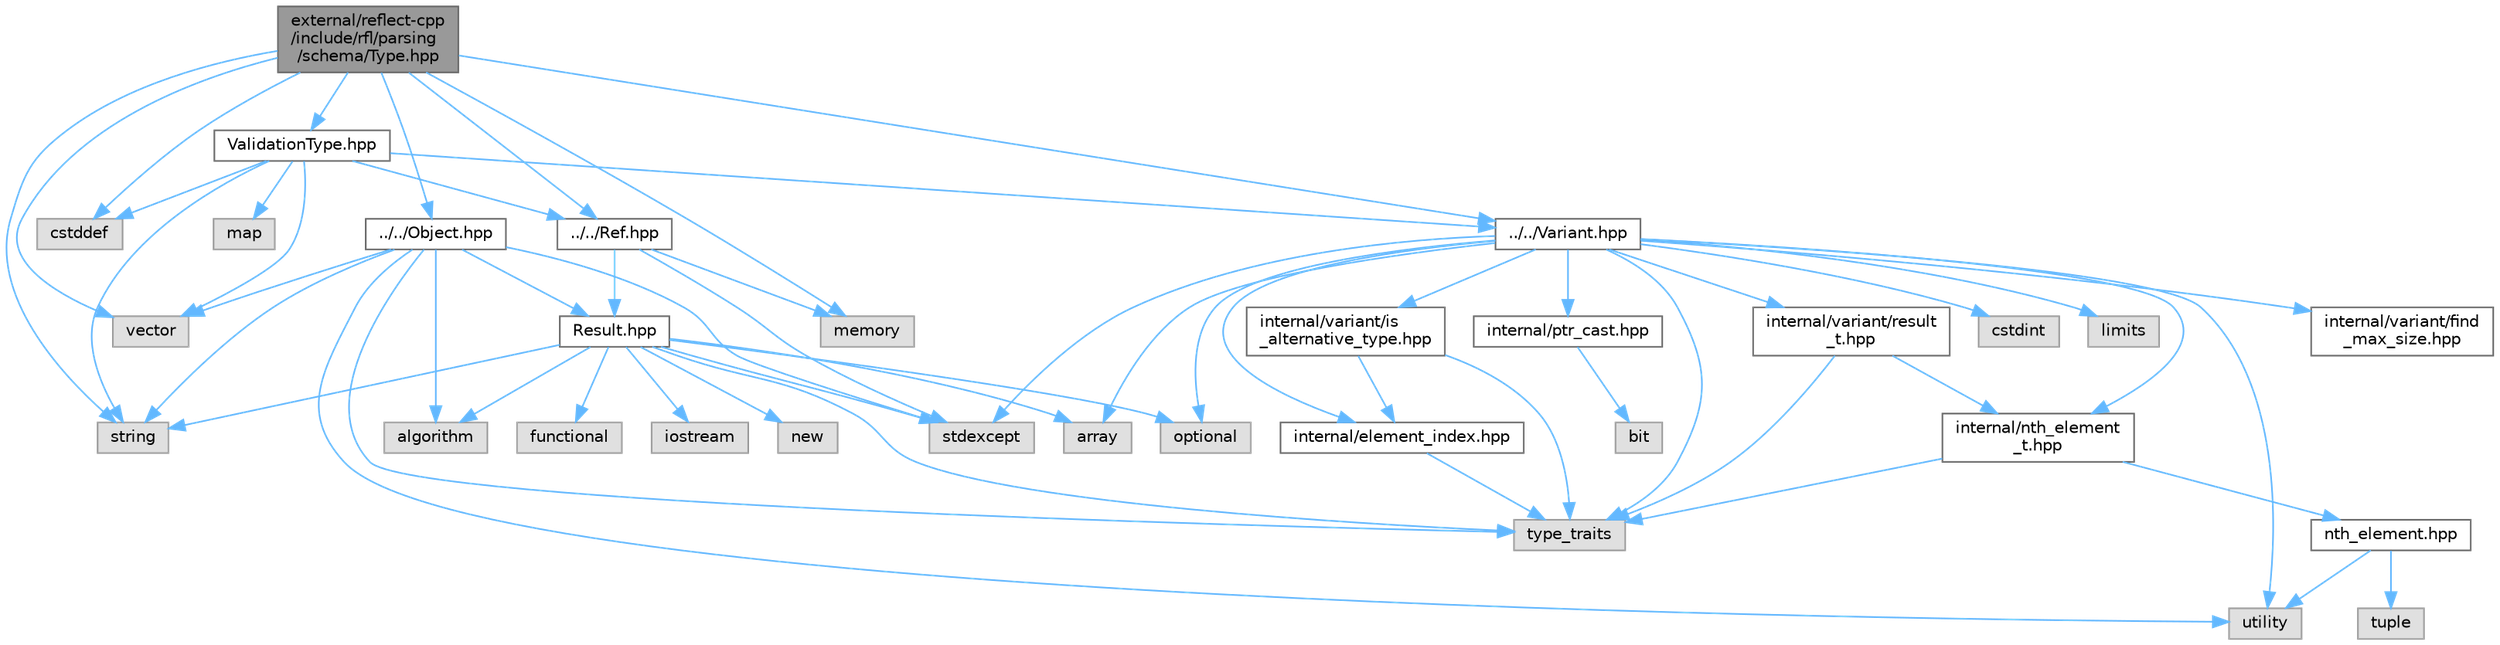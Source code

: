 digraph "external/reflect-cpp/include/rfl/parsing/schema/Type.hpp"
{
 // LATEX_PDF_SIZE
  bgcolor="transparent";
  edge [fontname=Helvetica,fontsize=10,labelfontname=Helvetica,labelfontsize=10];
  node [fontname=Helvetica,fontsize=10,shape=box,height=0.2,width=0.4];
  Node1 [id="Node000001",label="external/reflect-cpp\l/include/rfl/parsing\l/schema/Type.hpp",height=0.2,width=0.4,color="gray40", fillcolor="grey60", style="filled", fontcolor="black",tooltip=" "];
  Node1 -> Node2 [id="edge1_Node000001_Node000002",color="steelblue1",style="solid",tooltip=" "];
  Node2 [id="Node000002",label="cstddef",height=0.2,width=0.4,color="grey60", fillcolor="#E0E0E0", style="filled",tooltip=" "];
  Node1 -> Node3 [id="edge2_Node000001_Node000003",color="steelblue1",style="solid",tooltip=" "];
  Node3 [id="Node000003",label="memory",height=0.2,width=0.4,color="grey60", fillcolor="#E0E0E0", style="filled",tooltip=" "];
  Node1 -> Node4 [id="edge3_Node000001_Node000004",color="steelblue1",style="solid",tooltip=" "];
  Node4 [id="Node000004",label="string",height=0.2,width=0.4,color="grey60", fillcolor="#E0E0E0", style="filled",tooltip=" "];
  Node1 -> Node5 [id="edge4_Node000001_Node000005",color="steelblue1",style="solid",tooltip=" "];
  Node5 [id="Node000005",label="vector",height=0.2,width=0.4,color="grey60", fillcolor="#E0E0E0", style="filled",tooltip=" "];
  Node1 -> Node6 [id="edge5_Node000001_Node000006",color="steelblue1",style="solid",tooltip=" "];
  Node6 [id="Node000006",label="../../Object.hpp",height=0.2,width=0.4,color="grey40", fillcolor="white", style="filled",URL="$_object_8hpp.html",tooltip=" "];
  Node6 -> Node7 [id="edge6_Node000006_Node000007",color="steelblue1",style="solid",tooltip=" "];
  Node7 [id="Node000007",label="algorithm",height=0.2,width=0.4,color="grey60", fillcolor="#E0E0E0", style="filled",tooltip=" "];
  Node6 -> Node8 [id="edge7_Node000006_Node000008",color="steelblue1",style="solid",tooltip=" "];
  Node8 [id="Node000008",label="stdexcept",height=0.2,width=0.4,color="grey60", fillcolor="#E0E0E0", style="filled",tooltip=" "];
  Node6 -> Node4 [id="edge8_Node000006_Node000004",color="steelblue1",style="solid",tooltip=" "];
  Node6 -> Node9 [id="edge9_Node000006_Node000009",color="steelblue1",style="solid",tooltip=" "];
  Node9 [id="Node000009",label="type_traits",height=0.2,width=0.4,color="grey60", fillcolor="#E0E0E0", style="filled",tooltip=" "];
  Node6 -> Node10 [id="edge10_Node000006_Node000010",color="steelblue1",style="solid",tooltip=" "];
  Node10 [id="Node000010",label="utility",height=0.2,width=0.4,color="grey60", fillcolor="#E0E0E0", style="filled",tooltip=" "];
  Node6 -> Node5 [id="edge11_Node000006_Node000005",color="steelblue1",style="solid",tooltip=" "];
  Node6 -> Node11 [id="edge12_Node000006_Node000011",color="steelblue1",style="solid",tooltip=" "];
  Node11 [id="Node000011",label="Result.hpp",height=0.2,width=0.4,color="grey40", fillcolor="white", style="filled",URL="$_result_8hpp.html",tooltip=" "];
  Node11 -> Node7 [id="edge13_Node000011_Node000007",color="steelblue1",style="solid",tooltip=" "];
  Node11 -> Node12 [id="edge14_Node000011_Node000012",color="steelblue1",style="solid",tooltip=" "];
  Node12 [id="Node000012",label="array",height=0.2,width=0.4,color="grey60", fillcolor="#E0E0E0", style="filled",tooltip=" "];
  Node11 -> Node13 [id="edge15_Node000011_Node000013",color="steelblue1",style="solid",tooltip=" "];
  Node13 [id="Node000013",label="functional",height=0.2,width=0.4,color="grey60", fillcolor="#E0E0E0", style="filled",tooltip=" "];
  Node11 -> Node14 [id="edge16_Node000011_Node000014",color="steelblue1",style="solid",tooltip=" "];
  Node14 [id="Node000014",label="iostream",height=0.2,width=0.4,color="grey60", fillcolor="#E0E0E0", style="filled",tooltip=" "];
  Node11 -> Node15 [id="edge17_Node000011_Node000015",color="steelblue1",style="solid",tooltip=" "];
  Node15 [id="Node000015",label="new",height=0.2,width=0.4,color="grey60", fillcolor="#E0E0E0", style="filled",tooltip=" "];
  Node11 -> Node16 [id="edge18_Node000011_Node000016",color="steelblue1",style="solid",tooltip=" "];
  Node16 [id="Node000016",label="optional",height=0.2,width=0.4,color="grey60", fillcolor="#E0E0E0", style="filled",tooltip=" "];
  Node11 -> Node8 [id="edge19_Node000011_Node000008",color="steelblue1",style="solid",tooltip=" "];
  Node11 -> Node4 [id="edge20_Node000011_Node000004",color="steelblue1",style="solid",tooltip=" "];
  Node11 -> Node9 [id="edge21_Node000011_Node000009",color="steelblue1",style="solid",tooltip=" "];
  Node1 -> Node17 [id="edge22_Node000001_Node000017",color="steelblue1",style="solid",tooltip=" "];
  Node17 [id="Node000017",label="../../Ref.hpp",height=0.2,width=0.4,color="grey40", fillcolor="white", style="filled",URL="$_ref_8hpp.html",tooltip=" "];
  Node17 -> Node3 [id="edge23_Node000017_Node000003",color="steelblue1",style="solid",tooltip=" "];
  Node17 -> Node8 [id="edge24_Node000017_Node000008",color="steelblue1",style="solid",tooltip=" "];
  Node17 -> Node11 [id="edge25_Node000017_Node000011",color="steelblue1",style="solid",tooltip=" "];
  Node1 -> Node18 [id="edge26_Node000001_Node000018",color="steelblue1",style="solid",tooltip=" "];
  Node18 [id="Node000018",label="../../Variant.hpp",height=0.2,width=0.4,color="grey40", fillcolor="white", style="filled",URL="$_variant_8hpp.html",tooltip=" "];
  Node18 -> Node12 [id="edge27_Node000018_Node000012",color="steelblue1",style="solid",tooltip=" "];
  Node18 -> Node19 [id="edge28_Node000018_Node000019",color="steelblue1",style="solid",tooltip=" "];
  Node19 [id="Node000019",label="cstdint",height=0.2,width=0.4,color="grey60", fillcolor="#E0E0E0", style="filled",tooltip=" "];
  Node18 -> Node20 [id="edge29_Node000018_Node000020",color="steelblue1",style="solid",tooltip=" "];
  Node20 [id="Node000020",label="limits",height=0.2,width=0.4,color="grey60", fillcolor="#E0E0E0", style="filled",tooltip=" "];
  Node18 -> Node16 [id="edge30_Node000018_Node000016",color="steelblue1",style="solid",tooltip=" "];
  Node18 -> Node8 [id="edge31_Node000018_Node000008",color="steelblue1",style="solid",tooltip=" "];
  Node18 -> Node9 [id="edge32_Node000018_Node000009",color="steelblue1",style="solid",tooltip=" "];
  Node18 -> Node10 [id="edge33_Node000018_Node000010",color="steelblue1",style="solid",tooltip=" "];
  Node18 -> Node21 [id="edge34_Node000018_Node000021",color="steelblue1",style="solid",tooltip=" "];
  Node21 [id="Node000021",label="internal/element_index.hpp",height=0.2,width=0.4,color="grey40", fillcolor="white", style="filled",URL="$element__index_8hpp.html",tooltip=" "];
  Node21 -> Node9 [id="edge35_Node000021_Node000009",color="steelblue1",style="solid",tooltip=" "];
  Node18 -> Node22 [id="edge36_Node000018_Node000022",color="steelblue1",style="solid",tooltip=" "];
  Node22 [id="Node000022",label="internal/nth_element\l_t.hpp",height=0.2,width=0.4,color="grey40", fillcolor="white", style="filled",URL="$nth__element__t_8hpp.html",tooltip=" "];
  Node22 -> Node9 [id="edge37_Node000022_Node000009",color="steelblue1",style="solid",tooltip=" "];
  Node22 -> Node23 [id="edge38_Node000022_Node000023",color="steelblue1",style="solid",tooltip=" "];
  Node23 [id="Node000023",label="nth_element.hpp",height=0.2,width=0.4,color="grey40", fillcolor="white", style="filled",URL="$nth__element_8hpp.html",tooltip=" "];
  Node23 -> Node24 [id="edge39_Node000023_Node000024",color="steelblue1",style="solid",tooltip=" "];
  Node24 [id="Node000024",label="tuple",height=0.2,width=0.4,color="grey60", fillcolor="#E0E0E0", style="filled",tooltip=" "];
  Node23 -> Node10 [id="edge40_Node000023_Node000010",color="steelblue1",style="solid",tooltip=" "];
  Node18 -> Node25 [id="edge41_Node000018_Node000025",color="steelblue1",style="solid",tooltip=" "];
  Node25 [id="Node000025",label="internal/variant/find\l_max_size.hpp",height=0.2,width=0.4,color="grey40", fillcolor="white", style="filled",URL="$find__max__size_8hpp.html",tooltip=" "];
  Node18 -> Node26 [id="edge42_Node000018_Node000026",color="steelblue1",style="solid",tooltip=" "];
  Node26 [id="Node000026",label="internal/variant/is\l_alternative_type.hpp",height=0.2,width=0.4,color="grey40", fillcolor="white", style="filled",URL="$is__alternative__type_8hpp.html",tooltip=" "];
  Node26 -> Node9 [id="edge43_Node000026_Node000009",color="steelblue1",style="solid",tooltip=" "];
  Node26 -> Node21 [id="edge44_Node000026_Node000021",color="steelblue1",style="solid",tooltip=" "];
  Node18 -> Node27 [id="edge45_Node000018_Node000027",color="steelblue1",style="solid",tooltip=" "];
  Node27 [id="Node000027",label="internal/variant/result\l_t.hpp",height=0.2,width=0.4,color="grey40", fillcolor="white", style="filled",URL="$result__t_8hpp.html",tooltip=" "];
  Node27 -> Node9 [id="edge46_Node000027_Node000009",color="steelblue1",style="solid",tooltip=" "];
  Node27 -> Node22 [id="edge47_Node000027_Node000022",color="steelblue1",style="solid",tooltip=" "];
  Node18 -> Node28 [id="edge48_Node000018_Node000028",color="steelblue1",style="solid",tooltip=" "];
  Node28 [id="Node000028",label="internal/ptr_cast.hpp",height=0.2,width=0.4,color="grey40", fillcolor="white", style="filled",URL="$ptr__cast_8hpp.html",tooltip=" "];
  Node28 -> Node29 [id="edge49_Node000028_Node000029",color="steelblue1",style="solid",tooltip=" "];
  Node29 [id="Node000029",label="bit",height=0.2,width=0.4,color="grey60", fillcolor="#E0E0E0", style="filled",tooltip=" "];
  Node1 -> Node30 [id="edge50_Node000001_Node000030",color="steelblue1",style="solid",tooltip=" "];
  Node30 [id="Node000030",label="ValidationType.hpp",height=0.2,width=0.4,color="grey40", fillcolor="white", style="filled",URL="$_validation_type_8hpp.html",tooltip=" "];
  Node30 -> Node2 [id="edge51_Node000030_Node000002",color="steelblue1",style="solid",tooltip=" "];
  Node30 -> Node31 [id="edge52_Node000030_Node000031",color="steelblue1",style="solid",tooltip=" "];
  Node31 [id="Node000031",label="map",height=0.2,width=0.4,color="grey60", fillcolor="#E0E0E0", style="filled",tooltip=" "];
  Node30 -> Node4 [id="edge53_Node000030_Node000004",color="steelblue1",style="solid",tooltip=" "];
  Node30 -> Node5 [id="edge54_Node000030_Node000005",color="steelblue1",style="solid",tooltip=" "];
  Node30 -> Node17 [id="edge55_Node000030_Node000017",color="steelblue1",style="solid",tooltip=" "];
  Node30 -> Node18 [id="edge56_Node000030_Node000018",color="steelblue1",style="solid",tooltip=" "];
}
